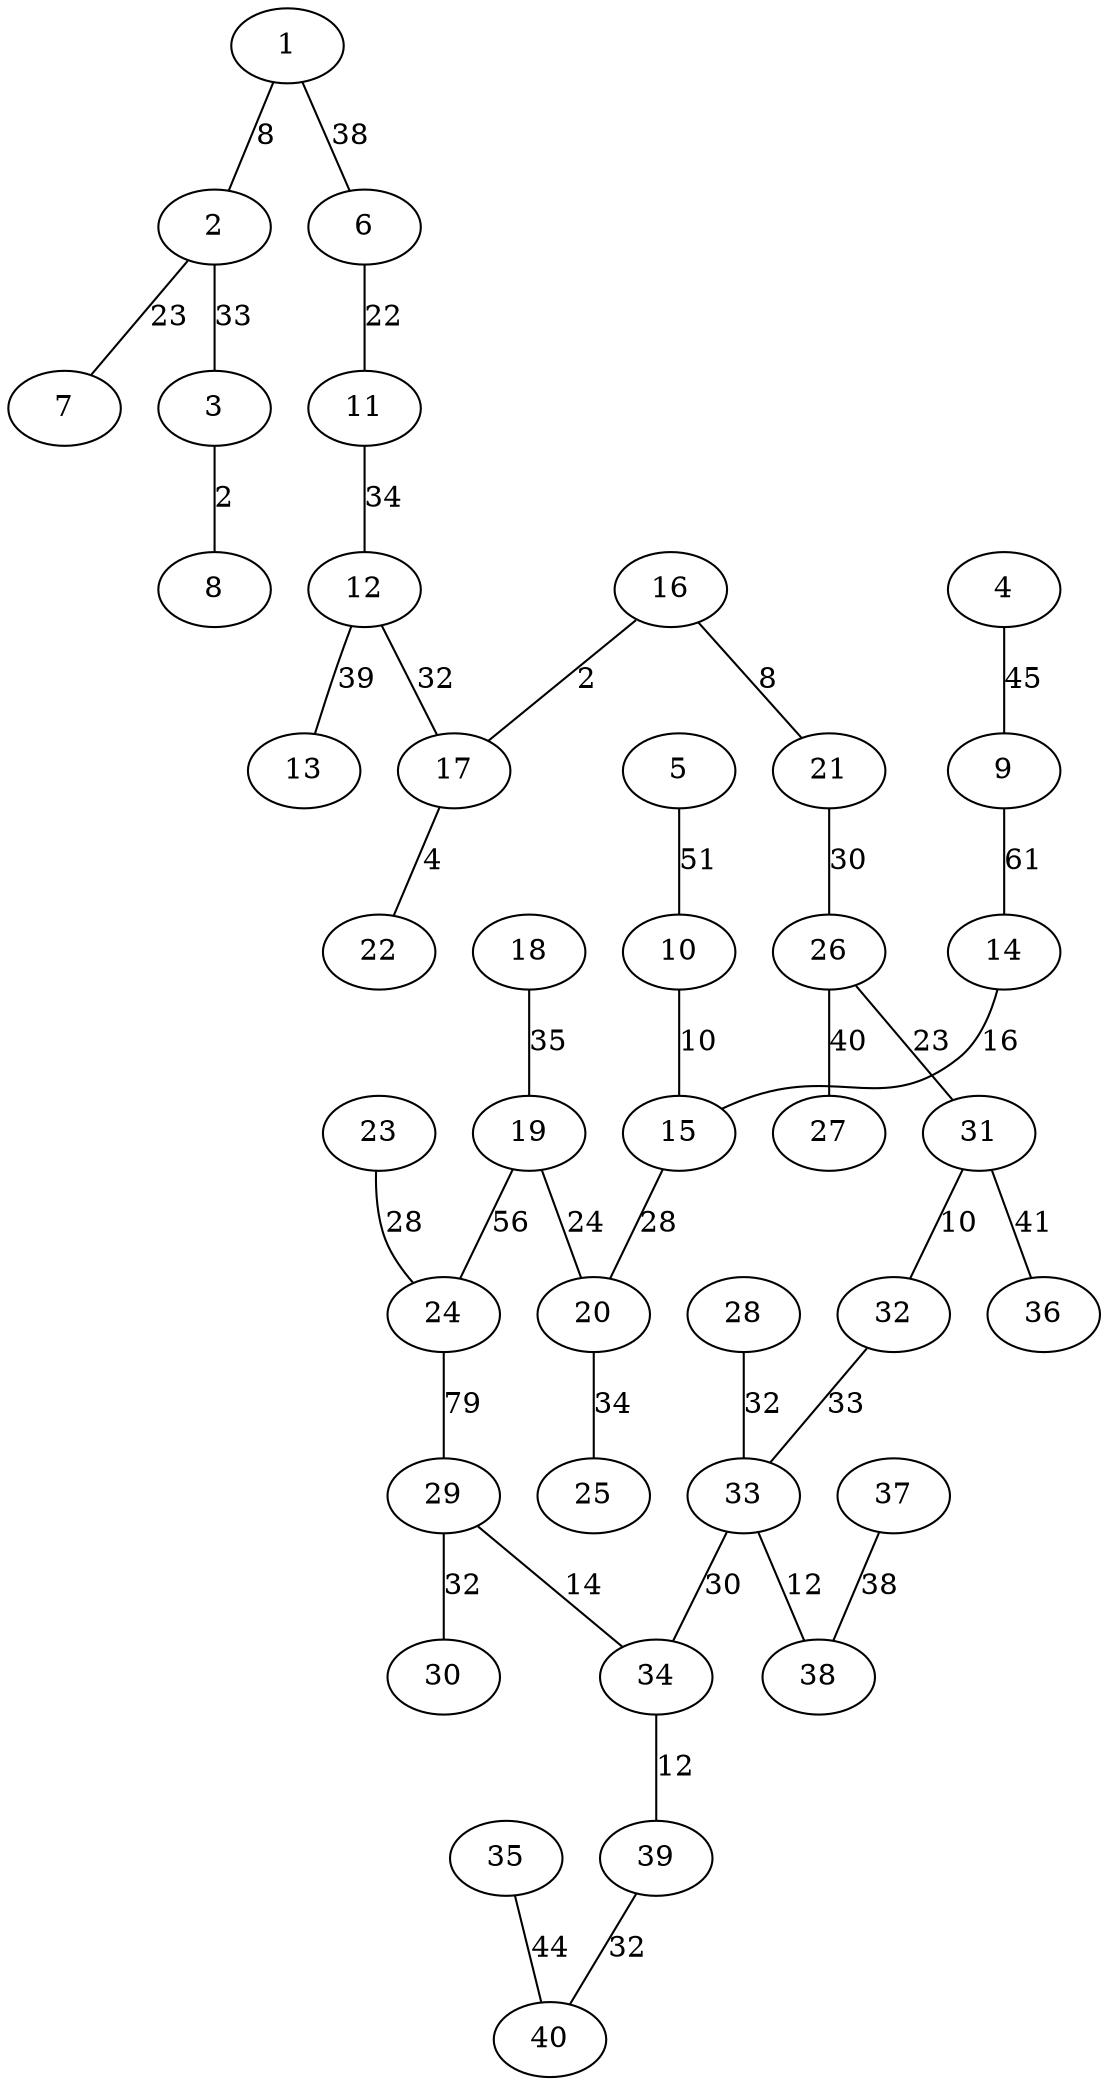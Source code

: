 graph MST {
    "1";
    "2";
    "3";
    "4";
    "5";
    "6";
    "7";
    "8";
    "9";
    "10";
    "11";
    "12";
    "13";
    "14";
    "15";
    "16";
    "17";
    "18";
    "19";
    "20";
    "21";
    "22";
    "23";
    "24";
    "25";
    "26";
    "27";
    "28";
    "29";
    "30";
    "31";
    "32";
    "33";
    "34";
    "35";
    "36";
    "37";
    "38";
    "39";
    "40";
    "3" -- "8" [label="2"];
    "16" -- "17" [label="2"];
    "17" -- "22" [label="4"];
    "1" -- "2" [label="8"];
    "16" -- "21" [label="8"];
    "10" -- "15" [label="10"];
    "31" -- "32" [label="10"];
    "33" -- "38" [label="12"];
    "34" -- "39" [label="12"];
    "29" -- "34" [label="14"];
    "14" -- "15" [label="16"];
    "6" -- "11" [label="22"];
    "2" -- "7" [label="23"];
    "26" -- "31" [label="23"];
    "19" -- "20" [label="24"];
    "15" -- "20" [label="28"];
    "23" -- "24" [label="28"];
    "21" -- "26" [label="30"];
    "33" -- "34" [label="30"];
    "12" -- "17" [label="32"];
    "28" -- "33" [label="32"];
    "29" -- "30" [label="32"];
    "39" -- "40" [label="32"];
    "2" -- "3" [label="33"];
    "32" -- "33" [label="33"];
    "11" -- "12" [label="34"];
    "20" -- "25" [label="34"];
    "18" -- "19" [label="35"];
    "1" -- "6" [label="38"];
    "37" -- "38" [label="38"];
    "12" -- "13" [label="39"];
    "26" -- "27" [label="40"];
    "31" -- "36" [label="41"];
    "35" -- "40" [label="44"];
    "4" -- "9" [label="45"];
    "5" -- "10" [label="51"];
    "19" -- "24" [label="56"];
    "9" -- "14" [label="61"];
    "24" -- "29" [label="79"];
}
